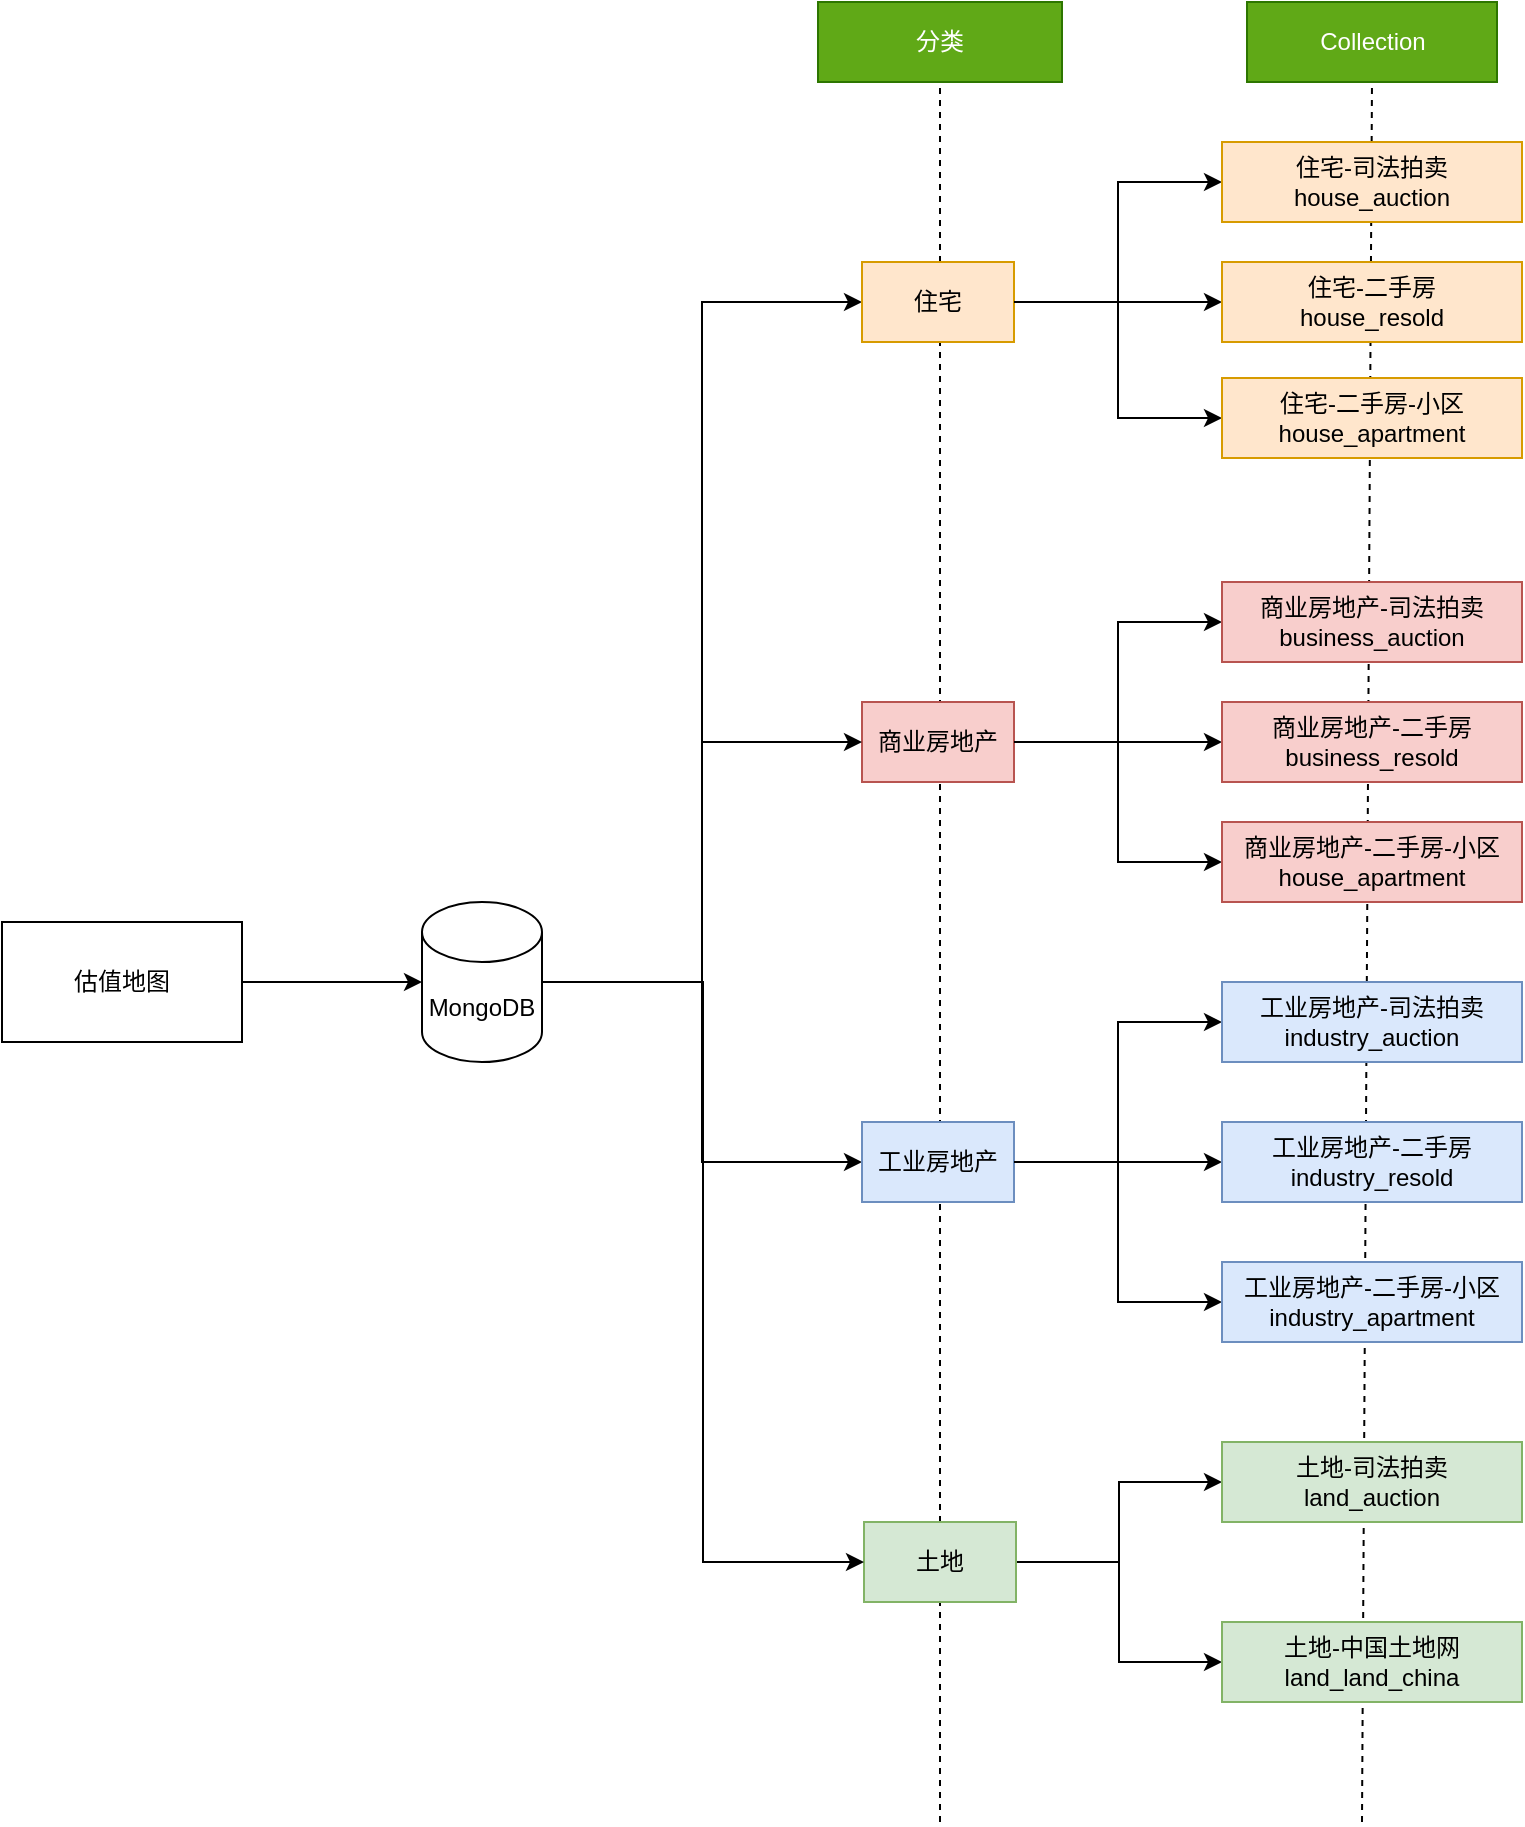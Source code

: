<mxfile version="22.0.8" type="github">
  <diagram name="第 1 页" id="XwOfIKq0tnw8-P53mZ7I">
    <mxGraphModel dx="1462" dy="785" grid="0" gridSize="10" guides="1" tooltips="1" connect="1" arrows="1" fold="1" page="1" pageScale="1" pageWidth="827" pageHeight="1169" math="0" shadow="0">
      <root>
        <mxCell id="0" />
        <mxCell id="1" parent="0" />
        <mxCell id="KIAm81Sfg12KZMm3VU6N-65" value="" style="endArrow=none;dashed=1;html=1;strokeWidth=1;rounded=0;entryX=0.5;entryY=1;entryDx=0;entryDy=0;" edge="1" parent="1" target="KIAm81Sfg12KZMm3VU6N-35">
          <mxGeometry width="50" height="50" relative="1" as="geometry">
            <mxPoint x="479" y="920" as="sourcePoint" />
            <mxPoint x="310" y="130" as="targetPoint" />
          </mxGeometry>
        </mxCell>
        <mxCell id="KIAm81Sfg12KZMm3VU6N-63" value="" style="endArrow=none;dashed=1;html=1;strokeWidth=1;rounded=0;entryX=0.5;entryY=1;entryDx=0;entryDy=0;" edge="1" parent="1" target="KIAm81Sfg12KZMm3VU6N-34">
          <mxGeometry width="50" height="50" relative="1" as="geometry">
            <mxPoint x="690" y="920" as="sourcePoint" />
            <mxPoint x="290" y="210" as="targetPoint" />
          </mxGeometry>
        </mxCell>
        <mxCell id="KIAm81Sfg12KZMm3VU6N-17" style="edgeStyle=orthogonalEdgeStyle;rounded=0;orthogonalLoop=1;jettySize=auto;html=1;exitX=1;exitY=0.5;exitDx=0;exitDy=0;" edge="1" parent="1" source="KIAm81Sfg12KZMm3VU6N-1" target="KIAm81Sfg12KZMm3VU6N-2">
          <mxGeometry relative="1" as="geometry" />
        </mxCell>
        <mxCell id="KIAm81Sfg12KZMm3VU6N-1" value="估值地图" style="rounded=0;whiteSpace=wrap;html=1;" vertex="1" parent="1">
          <mxGeometry x="10" y="470" width="120" height="60" as="geometry" />
        </mxCell>
        <mxCell id="KIAm81Sfg12KZMm3VU6N-54" style="edgeStyle=orthogonalEdgeStyle;rounded=0;orthogonalLoop=1;jettySize=auto;html=1;exitX=1;exitY=0.5;exitDx=0;exitDy=0;exitPerimeter=0;entryX=0;entryY=0.5;entryDx=0;entryDy=0;" edge="1" parent="1" source="KIAm81Sfg12KZMm3VU6N-2" target="KIAm81Sfg12KZMm3VU6N-5">
          <mxGeometry relative="1" as="geometry" />
        </mxCell>
        <mxCell id="KIAm81Sfg12KZMm3VU6N-62" style="edgeStyle=orthogonalEdgeStyle;rounded=0;orthogonalLoop=1;jettySize=auto;html=1;exitX=1;exitY=0.5;exitDx=0;exitDy=0;exitPerimeter=0;entryX=0;entryY=0.5;entryDx=0;entryDy=0;" edge="1" parent="1" source="KIAm81Sfg12KZMm3VU6N-2" target="KIAm81Sfg12KZMm3VU6N-7">
          <mxGeometry relative="1" as="geometry" />
        </mxCell>
        <mxCell id="KIAm81Sfg12KZMm3VU6N-2" value="MongoDB" style="shape=cylinder3;whiteSpace=wrap;html=1;boundedLbl=1;backgroundOutline=1;size=15;" vertex="1" parent="1">
          <mxGeometry x="220" y="460" width="60" height="80" as="geometry" />
        </mxCell>
        <mxCell id="KIAm81Sfg12KZMm3VU6N-25" style="edgeStyle=orthogonalEdgeStyle;rounded=0;orthogonalLoop=1;jettySize=auto;html=1;exitX=1;exitY=0.5;exitDx=0;exitDy=0;entryX=0;entryY=0.5;entryDx=0;entryDy=0;" edge="1" parent="1" source="KIAm81Sfg12KZMm3VU6N-5" target="KIAm81Sfg12KZMm3VU6N-10">
          <mxGeometry relative="1" as="geometry" />
        </mxCell>
        <mxCell id="KIAm81Sfg12KZMm3VU6N-26" style="edgeStyle=orthogonalEdgeStyle;rounded=0;orthogonalLoop=1;jettySize=auto;html=1;exitX=1;exitY=0.5;exitDx=0;exitDy=0;entryX=0;entryY=0.5;entryDx=0;entryDy=0;" edge="1" parent="1" source="KIAm81Sfg12KZMm3VU6N-5" target="KIAm81Sfg12KZMm3VU6N-9">
          <mxGeometry relative="1" as="geometry" />
        </mxCell>
        <mxCell id="KIAm81Sfg12KZMm3VU6N-5" value="住宅" style="rounded=0;whiteSpace=wrap;html=1;fillColor=#ffe6cc;strokeColor=#d79b00;" vertex="1" parent="1">
          <mxGeometry x="440" y="140" width="76" height="40" as="geometry" />
        </mxCell>
        <mxCell id="KIAm81Sfg12KZMm3VU6N-27" style="edgeStyle=orthogonalEdgeStyle;rounded=0;orthogonalLoop=1;jettySize=auto;html=1;exitX=1;exitY=0.5;exitDx=0;exitDy=0;entryX=0;entryY=0.5;entryDx=0;entryDy=0;" edge="1" parent="1" source="KIAm81Sfg12KZMm3VU6N-6" target="KIAm81Sfg12KZMm3VU6N-11">
          <mxGeometry relative="1" as="geometry" />
        </mxCell>
        <mxCell id="KIAm81Sfg12KZMm3VU6N-28" style="edgeStyle=orthogonalEdgeStyle;rounded=0;orthogonalLoop=1;jettySize=auto;html=1;exitX=1;exitY=0.5;exitDx=0;exitDy=0;entryX=0;entryY=0.5;entryDx=0;entryDy=0;" edge="1" parent="1" source="KIAm81Sfg12KZMm3VU6N-6" target="KIAm81Sfg12KZMm3VU6N-12">
          <mxGeometry relative="1" as="geometry" />
        </mxCell>
        <mxCell id="KIAm81Sfg12KZMm3VU6N-6" value="商业房地产" style="rounded=0;whiteSpace=wrap;html=1;fillColor=#f8cecc;strokeColor=#b85450;" vertex="1" parent="1">
          <mxGeometry x="440" y="360" width="76" height="40" as="geometry" />
        </mxCell>
        <mxCell id="KIAm81Sfg12KZMm3VU6N-29" style="edgeStyle=orthogonalEdgeStyle;rounded=0;orthogonalLoop=1;jettySize=auto;html=1;exitX=1;exitY=0.5;exitDx=0;exitDy=0;entryX=0;entryY=0.5;entryDx=0;entryDy=0;" edge="1" parent="1" source="KIAm81Sfg12KZMm3VU6N-7" target="KIAm81Sfg12KZMm3VU6N-13">
          <mxGeometry relative="1" as="geometry" />
        </mxCell>
        <mxCell id="KIAm81Sfg12KZMm3VU6N-30" style="edgeStyle=orthogonalEdgeStyle;rounded=0;orthogonalLoop=1;jettySize=auto;html=1;exitX=1;exitY=0.5;exitDx=0;exitDy=0;entryX=0;entryY=0.5;entryDx=0;entryDy=0;" edge="1" parent="1" source="KIAm81Sfg12KZMm3VU6N-7" target="KIAm81Sfg12KZMm3VU6N-14">
          <mxGeometry relative="1" as="geometry" />
        </mxCell>
        <mxCell id="KIAm81Sfg12KZMm3VU6N-7" value="工业房地产" style="rounded=0;whiteSpace=wrap;html=1;fillColor=#dae8fc;strokeColor=#6c8ebf;" vertex="1" parent="1">
          <mxGeometry x="440" y="570" width="76" height="40" as="geometry" />
        </mxCell>
        <mxCell id="KIAm81Sfg12KZMm3VU6N-31" style="edgeStyle=orthogonalEdgeStyle;rounded=0;orthogonalLoop=1;jettySize=auto;html=1;exitX=1;exitY=0.5;exitDx=0;exitDy=0;entryX=0;entryY=0.5;entryDx=0;entryDy=0;" edge="1" parent="1" source="KIAm81Sfg12KZMm3VU6N-8" target="KIAm81Sfg12KZMm3VU6N-15">
          <mxGeometry relative="1" as="geometry" />
        </mxCell>
        <mxCell id="KIAm81Sfg12KZMm3VU6N-32" style="edgeStyle=orthogonalEdgeStyle;rounded=0;orthogonalLoop=1;jettySize=auto;html=1;exitX=1;exitY=0.5;exitDx=0;exitDy=0;entryX=0;entryY=0.5;entryDx=0;entryDy=0;" edge="1" parent="1" source="KIAm81Sfg12KZMm3VU6N-8" target="KIAm81Sfg12KZMm3VU6N-16">
          <mxGeometry relative="1" as="geometry" />
        </mxCell>
        <mxCell id="KIAm81Sfg12KZMm3VU6N-8" value="土地" style="rounded=0;whiteSpace=wrap;html=1;fillColor=#d5e8d4;strokeColor=#82b366;" vertex="1" parent="1">
          <mxGeometry x="441" y="770" width="76" height="40" as="geometry" />
        </mxCell>
        <mxCell id="KIAm81Sfg12KZMm3VU6N-9" value="住宅-司法拍卖&lt;br&gt;house_auction" style="rounded=0;whiteSpace=wrap;html=1;fillColor=#ffe6cc;strokeColor=#d79b00;" vertex="1" parent="1">
          <mxGeometry x="620" y="80" width="150" height="40" as="geometry" />
        </mxCell>
        <mxCell id="KIAm81Sfg12KZMm3VU6N-10" value="住宅-二手房&lt;br&gt;house_resold" style="rounded=0;whiteSpace=wrap;html=1;fillColor=#ffe6cc;strokeColor=#d79b00;" vertex="1" parent="1">
          <mxGeometry x="620" y="140" width="150" height="40" as="geometry" />
        </mxCell>
        <mxCell id="KIAm81Sfg12KZMm3VU6N-11" value="商业房地产-司法拍卖&lt;br&gt;business_auction" style="rounded=0;whiteSpace=wrap;html=1;fillColor=#f8cecc;strokeColor=#b85450;" vertex="1" parent="1">
          <mxGeometry x="620" y="300" width="150" height="40" as="geometry" />
        </mxCell>
        <mxCell id="KIAm81Sfg12KZMm3VU6N-12" value="商业房地产-二手房&lt;br&gt;business_resold" style="rounded=0;whiteSpace=wrap;html=1;fillColor=#f8cecc;strokeColor=#b85450;" vertex="1" parent="1">
          <mxGeometry x="620" y="360" width="150" height="40" as="geometry" />
        </mxCell>
        <mxCell id="KIAm81Sfg12KZMm3VU6N-13" value="工业房地产-司法拍卖&lt;br&gt;industry_auction" style="rounded=0;whiteSpace=wrap;html=1;fillColor=#dae8fc;strokeColor=#6c8ebf;" vertex="1" parent="1">
          <mxGeometry x="620" y="500" width="150" height="40" as="geometry" />
        </mxCell>
        <mxCell id="KIAm81Sfg12KZMm3VU6N-15" value="土地-司法拍卖&lt;br&gt;land_auction" style="rounded=0;whiteSpace=wrap;html=1;fillColor=#d5e8d4;strokeColor=#82b366;" vertex="1" parent="1">
          <mxGeometry x="620" y="730" width="150" height="40" as="geometry" />
        </mxCell>
        <mxCell id="KIAm81Sfg12KZMm3VU6N-16" value="土地-中国土地网&lt;br&gt;land_land_china" style="rounded=0;whiteSpace=wrap;html=1;fillColor=#d5e8d4;strokeColor=#82b366;" vertex="1" parent="1">
          <mxGeometry x="620" y="820" width="150" height="40" as="geometry" />
        </mxCell>
        <mxCell id="KIAm81Sfg12KZMm3VU6N-34" value="Collection" style="rounded=0;whiteSpace=wrap;html=1;fillColor=#60a917;fontColor=#ffffff;strokeColor=#2D7600;" vertex="1" parent="1">
          <mxGeometry x="632.5" y="10" width="125" height="40" as="geometry" />
        </mxCell>
        <mxCell id="KIAm81Sfg12KZMm3VU6N-35" value="分类" style="rounded=0;whiteSpace=wrap;html=1;fillColor=#60a917;fontColor=#ffffff;strokeColor=#2D7600;" vertex="1" parent="1">
          <mxGeometry x="418" y="10" width="122" height="40" as="geometry" />
        </mxCell>
        <mxCell id="KIAm81Sfg12KZMm3VU6N-46" style="edgeStyle=orthogonalEdgeStyle;rounded=0;orthogonalLoop=1;jettySize=auto;html=1;exitX=0;exitY=0.5;exitDx=0;exitDy=0;entryX=1;entryY=0.5;entryDx=0;entryDy=0;startArrow=classic;startFill=1;endArrow=none;endFill=0;" edge="1" parent="1" source="KIAm81Sfg12KZMm3VU6N-41" target="KIAm81Sfg12KZMm3VU6N-6">
          <mxGeometry relative="1" as="geometry" />
        </mxCell>
        <mxCell id="KIAm81Sfg12KZMm3VU6N-41" value="商业房地产-二手房-小区&lt;br&gt;house_apartment" style="rounded=0;whiteSpace=wrap;html=1;fillColor=#f8cecc;strokeColor=#b85450;" vertex="1" parent="1">
          <mxGeometry x="620" y="420" width="150" height="40" as="geometry" />
        </mxCell>
        <mxCell id="KIAm81Sfg12KZMm3VU6N-45" style="edgeStyle=orthogonalEdgeStyle;rounded=0;orthogonalLoop=1;jettySize=auto;html=1;exitX=0;exitY=0.5;exitDx=0;exitDy=0;entryX=1;entryY=0.5;entryDx=0;entryDy=0;startArrow=classic;startFill=1;endArrow=none;endFill=0;" edge="1" parent="1" source="KIAm81Sfg12KZMm3VU6N-44" target="KIAm81Sfg12KZMm3VU6N-5">
          <mxGeometry relative="1" as="geometry" />
        </mxCell>
        <mxCell id="KIAm81Sfg12KZMm3VU6N-44" value="住宅-二手房-小区&lt;br&gt;house_apartment" style="rounded=0;whiteSpace=wrap;html=1;fillColor=#ffe6cc;strokeColor=#d79b00;" vertex="1" parent="1">
          <mxGeometry x="620" y="198" width="150" height="40" as="geometry" />
        </mxCell>
        <mxCell id="KIAm81Sfg12KZMm3VU6N-51" style="edgeStyle=orthogonalEdgeStyle;rounded=0;orthogonalLoop=1;jettySize=auto;html=1;exitX=0;exitY=0.5;exitDx=0;exitDy=0;entryX=1;entryY=0.5;entryDx=0;entryDy=0;startArrow=classic;startFill=1;endArrow=none;endFill=0;" edge="1" parent="1" source="KIAm81Sfg12KZMm3VU6N-49" target="KIAm81Sfg12KZMm3VU6N-7">
          <mxGeometry relative="1" as="geometry" />
        </mxCell>
        <mxCell id="KIAm81Sfg12KZMm3VU6N-49" value="工业房地产-二手房-小区&lt;br&gt;industry_apartment" style="rounded=0;whiteSpace=wrap;html=1;fillColor=#dae8fc;strokeColor=#6c8ebf;" vertex="1" parent="1">
          <mxGeometry x="620" y="640" width="150" height="40" as="geometry" />
        </mxCell>
        <mxCell id="KIAm81Sfg12KZMm3VU6N-14" value="工业房地产-二手房&lt;br&gt;industry_resold" style="rounded=0;whiteSpace=wrap;html=1;fillColor=#dae8fc;strokeColor=#6c8ebf;" vertex="1" parent="1">
          <mxGeometry x="620" y="570" width="150" height="40" as="geometry" />
        </mxCell>
        <mxCell id="KIAm81Sfg12KZMm3VU6N-57" style="edgeStyle=orthogonalEdgeStyle;rounded=0;orthogonalLoop=1;jettySize=auto;html=1;exitX=0;exitY=0.5;exitDx=0;exitDy=0;entryX=1;entryY=0.5;entryDx=0;entryDy=0;entryPerimeter=0;startArrow=classic;startFill=1;endArrow=none;endFill=0;" edge="1" parent="1" source="KIAm81Sfg12KZMm3VU6N-6" target="KIAm81Sfg12KZMm3VU6N-2">
          <mxGeometry relative="1" as="geometry" />
        </mxCell>
        <mxCell id="KIAm81Sfg12KZMm3VU6N-60" style="edgeStyle=orthogonalEdgeStyle;rounded=0;orthogonalLoop=1;jettySize=auto;html=1;exitX=0;exitY=0.5;exitDx=0;exitDy=0;entryX=1;entryY=0.5;entryDx=0;entryDy=0;entryPerimeter=0;startArrow=classic;startFill=1;endArrow=none;endFill=0;" edge="1" parent="1" source="KIAm81Sfg12KZMm3VU6N-8" target="KIAm81Sfg12KZMm3VU6N-2">
          <mxGeometry relative="1" as="geometry" />
        </mxCell>
      </root>
    </mxGraphModel>
  </diagram>
</mxfile>
